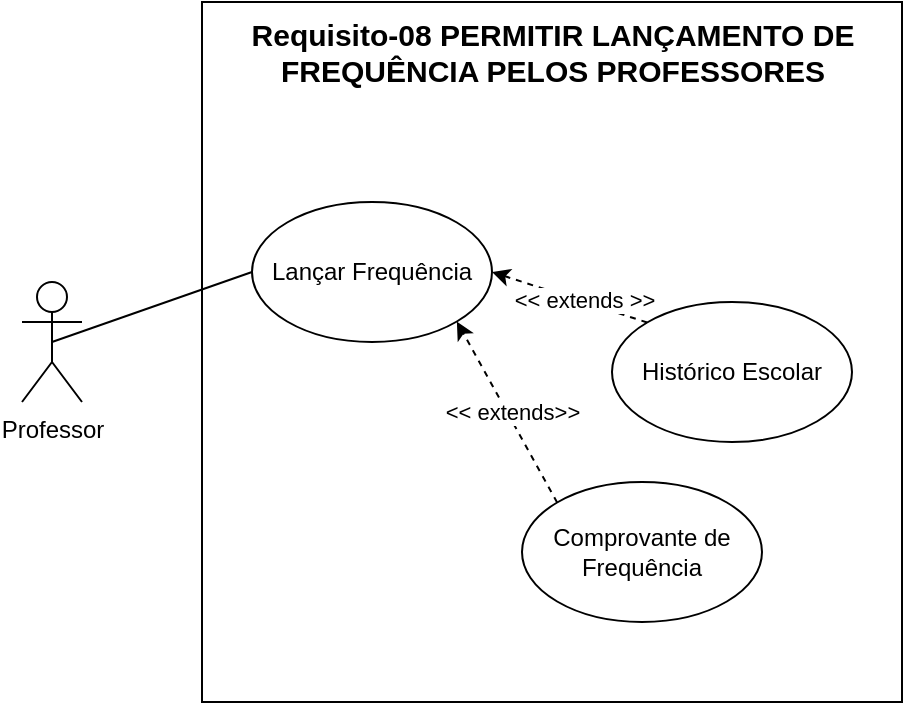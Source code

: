 <mxfile version="26.2.3">
  <diagram name="Página-1" id="k2SexSpUU8Z4IOmJJakl">
    <mxGraphModel dx="948" dy="1740" grid="1" gridSize="10" guides="1" tooltips="1" connect="1" arrows="1" fold="1" page="1" pageScale="1" pageWidth="827" pageHeight="1169" math="0" shadow="0">
      <root>
        <mxCell id="0" />
        <mxCell id="1" parent="0" />
        <mxCell id="G9tyR8oxhqjSgZ_ueOzu-1" value="Professor" style="shape=umlActor;verticalLabelPosition=bottom;verticalAlign=top;html=1;outlineConnect=0;" parent="1" vertex="1">
          <mxGeometry x="90" y="120" width="30" height="60" as="geometry" />
        </mxCell>
        <mxCell id="G9tyR8oxhqjSgZ_ueOzu-2" value="" style="rounded=0;whiteSpace=wrap;html=1;" parent="1" vertex="1">
          <mxGeometry x="180" y="-20" width="350" height="350" as="geometry" />
        </mxCell>
        <mxCell id="G9tyR8oxhqjSgZ_ueOzu-3" value="&lt;b&gt;&lt;font style=&quot;font-size: 15px;&quot;&gt;Requisito-08 PERMITIR LANÇAMENTO DE FREQUÊNCIA PELOS PROFESSORES&lt;/font&gt;&lt;/b&gt;" style="text;html=1;align=center;verticalAlign=middle;whiteSpace=wrap;rounded=0;" parent="1" vertex="1">
          <mxGeometry x="192.5" y="-10" width="325" height="30" as="geometry" />
        </mxCell>
        <mxCell id="G9tyR8oxhqjSgZ_ueOzu-4" value="Lançar Frequência" style="ellipse;whiteSpace=wrap;html=1;" parent="1" vertex="1">
          <mxGeometry x="205" y="80" width="120" height="70" as="geometry" />
        </mxCell>
        <mxCell id="G9tyR8oxhqjSgZ_ueOzu-5" value="Histórico Escolar" style="ellipse;whiteSpace=wrap;html=1;" parent="1" vertex="1">
          <mxGeometry x="385" y="130" width="120" height="70" as="geometry" />
        </mxCell>
        <mxCell id="G9tyR8oxhqjSgZ_ueOzu-6" value="" style="endArrow=none;html=1;rounded=0;exitX=0.5;exitY=0.5;exitDx=0;exitDy=0;exitPerimeter=0;entryX=0;entryY=0.5;entryDx=0;entryDy=0;" parent="1" source="G9tyR8oxhqjSgZ_ueOzu-1" target="G9tyR8oxhqjSgZ_ueOzu-4" edge="1">
          <mxGeometry width="50" height="50" relative="1" as="geometry">
            <mxPoint x="100" y="350" as="sourcePoint" />
            <mxPoint x="150" y="300" as="targetPoint" />
          </mxGeometry>
        </mxCell>
        <mxCell id="G9tyR8oxhqjSgZ_ueOzu-7" value="Comprovante de Frequência" style="ellipse;whiteSpace=wrap;html=1;" parent="1" vertex="1">
          <mxGeometry x="340" y="220" width="120" height="70" as="geometry" />
        </mxCell>
        <mxCell id="G9tyR8oxhqjSgZ_ueOzu-8" value="" style="endArrow=classic;html=1;rounded=0;exitX=0;exitY=0;exitDx=0;exitDy=0;entryX=1;entryY=0.5;entryDx=0;entryDy=0;dashed=1;" parent="1" source="G9tyR8oxhqjSgZ_ueOzu-5" target="G9tyR8oxhqjSgZ_ueOzu-4" edge="1">
          <mxGeometry width="50" height="50" relative="1" as="geometry">
            <mxPoint x="80" y="440" as="sourcePoint" />
            <mxPoint x="130" y="390" as="targetPoint" />
          </mxGeometry>
        </mxCell>
        <mxCell id="G9tyR8oxhqjSgZ_ueOzu-10" value="&amp;lt;&amp;lt; extends &amp;gt;&amp;gt;" style="edgeLabel;html=1;align=center;verticalAlign=middle;resizable=0;points=[];" parent="G9tyR8oxhqjSgZ_ueOzu-8" vertex="1" connectable="0">
          <mxGeometry x="-0.179" y="-1" relative="1" as="geometry">
            <mxPoint as="offset" />
          </mxGeometry>
        </mxCell>
        <mxCell id="G9tyR8oxhqjSgZ_ueOzu-9" value="" style="endArrow=classic;html=1;rounded=0;exitX=0;exitY=0;exitDx=0;exitDy=0;entryX=1;entryY=1;entryDx=0;entryDy=0;dashed=1;" parent="1" source="G9tyR8oxhqjSgZ_ueOzu-7" target="G9tyR8oxhqjSgZ_ueOzu-4" edge="1">
          <mxGeometry width="50" height="50" relative="1" as="geometry">
            <mxPoint x="413" y="150" as="sourcePoint" />
            <mxPoint x="335" y="125" as="targetPoint" />
          </mxGeometry>
        </mxCell>
        <mxCell id="G9tyR8oxhqjSgZ_ueOzu-11" value="&amp;lt;&amp;lt; extends&amp;gt;&amp;gt;" style="edgeLabel;html=1;align=center;verticalAlign=middle;resizable=0;points=[];" parent="G9tyR8oxhqjSgZ_ueOzu-9" vertex="1" connectable="0">
          <mxGeometry x="-0.023" y="-2" relative="1" as="geometry">
            <mxPoint as="offset" />
          </mxGeometry>
        </mxCell>
      </root>
    </mxGraphModel>
  </diagram>
</mxfile>
